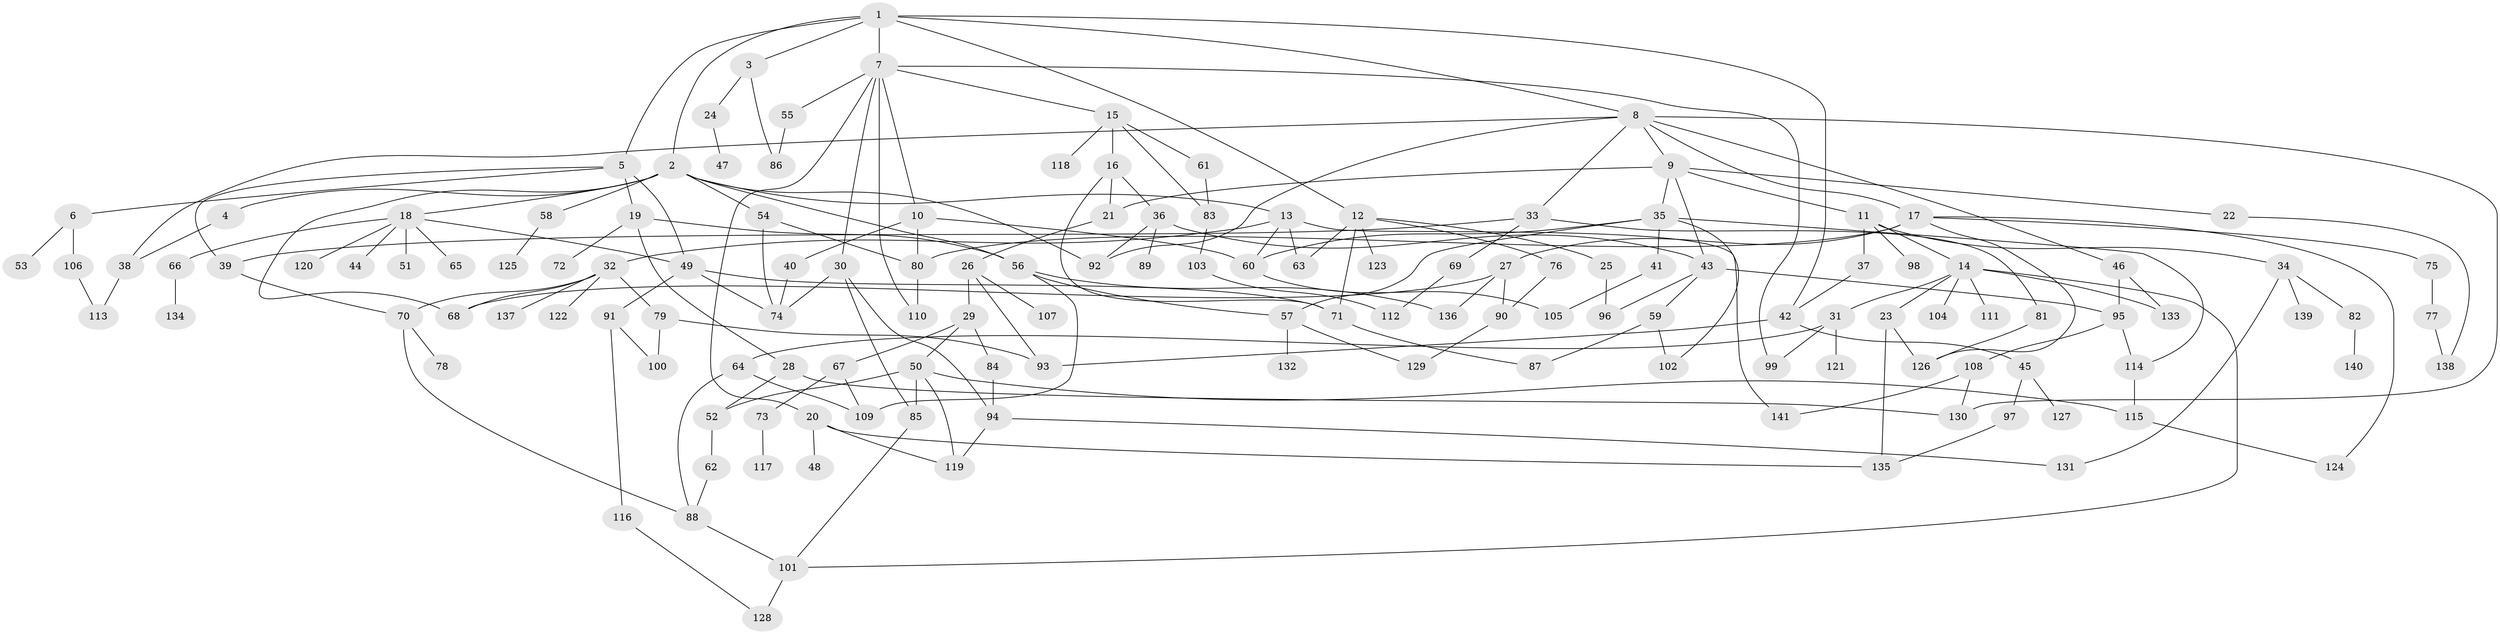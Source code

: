 // Generated by graph-tools (version 1.1) at 2025/49/03/09/25 03:49:19]
// undirected, 141 vertices, 205 edges
graph export_dot {
graph [start="1"]
  node [color=gray90,style=filled];
  1;
  2;
  3;
  4;
  5;
  6;
  7;
  8;
  9;
  10;
  11;
  12;
  13;
  14;
  15;
  16;
  17;
  18;
  19;
  20;
  21;
  22;
  23;
  24;
  25;
  26;
  27;
  28;
  29;
  30;
  31;
  32;
  33;
  34;
  35;
  36;
  37;
  38;
  39;
  40;
  41;
  42;
  43;
  44;
  45;
  46;
  47;
  48;
  49;
  50;
  51;
  52;
  53;
  54;
  55;
  56;
  57;
  58;
  59;
  60;
  61;
  62;
  63;
  64;
  65;
  66;
  67;
  68;
  69;
  70;
  71;
  72;
  73;
  74;
  75;
  76;
  77;
  78;
  79;
  80;
  81;
  82;
  83;
  84;
  85;
  86;
  87;
  88;
  89;
  90;
  91;
  92;
  93;
  94;
  95;
  96;
  97;
  98;
  99;
  100;
  101;
  102;
  103;
  104;
  105;
  106;
  107;
  108;
  109;
  110;
  111;
  112;
  113;
  114;
  115;
  116;
  117;
  118;
  119;
  120;
  121;
  122;
  123;
  124;
  125;
  126;
  127;
  128;
  129;
  130;
  131;
  132;
  133;
  134;
  135;
  136;
  137;
  138;
  139;
  140;
  141;
  1 -- 2;
  1 -- 3;
  1 -- 5;
  1 -- 7;
  1 -- 8;
  1 -- 12;
  1 -- 42;
  2 -- 4;
  2 -- 13;
  2 -- 18;
  2 -- 54;
  2 -- 56;
  2 -- 58;
  2 -- 68;
  2 -- 92;
  3 -- 24;
  3 -- 86;
  4 -- 38;
  5 -- 6;
  5 -- 19;
  5 -- 49;
  5 -- 39;
  6 -- 53;
  6 -- 106;
  7 -- 10;
  7 -- 15;
  7 -- 20;
  7 -- 30;
  7 -- 55;
  7 -- 99;
  7 -- 110;
  8 -- 9;
  8 -- 17;
  8 -- 33;
  8 -- 46;
  8 -- 130;
  8 -- 92;
  8 -- 38;
  9 -- 11;
  9 -- 22;
  9 -- 35;
  9 -- 43;
  9 -- 21;
  10 -- 40;
  10 -- 60;
  10 -- 80;
  11 -- 14;
  11 -- 34;
  11 -- 37;
  11 -- 98;
  12 -- 25;
  12 -- 76;
  12 -- 123;
  12 -- 63;
  12 -- 71;
  13 -- 32;
  13 -- 63;
  13 -- 141;
  13 -- 60;
  14 -- 23;
  14 -- 31;
  14 -- 104;
  14 -- 111;
  14 -- 133;
  14 -- 101;
  15 -- 16;
  15 -- 61;
  15 -- 83;
  15 -- 118;
  16 -- 21;
  16 -- 36;
  16 -- 71;
  17 -- 27;
  17 -- 75;
  17 -- 124;
  17 -- 126;
  17 -- 80;
  18 -- 44;
  18 -- 49;
  18 -- 51;
  18 -- 65;
  18 -- 66;
  18 -- 120;
  19 -- 28;
  19 -- 72;
  19 -- 56;
  20 -- 48;
  20 -- 135;
  20 -- 119;
  21 -- 26;
  22 -- 138;
  23 -- 126;
  23 -- 135;
  24 -- 47;
  25 -- 96;
  26 -- 29;
  26 -- 93;
  26 -- 107;
  27 -- 90;
  27 -- 136;
  27 -- 68;
  28 -- 52;
  28 -- 130;
  29 -- 50;
  29 -- 67;
  29 -- 84;
  30 -- 94;
  30 -- 85;
  30 -- 74;
  31 -- 64;
  31 -- 99;
  31 -- 121;
  32 -- 79;
  32 -- 122;
  32 -- 137;
  32 -- 70;
  32 -- 68;
  33 -- 39;
  33 -- 69;
  33 -- 81;
  34 -- 82;
  34 -- 139;
  34 -- 131;
  35 -- 41;
  35 -- 57;
  35 -- 102;
  35 -- 114;
  35 -- 60;
  36 -- 89;
  36 -- 92;
  36 -- 43;
  37 -- 42;
  38 -- 113;
  39 -- 70;
  40 -- 74;
  41 -- 105;
  42 -- 45;
  42 -- 93;
  43 -- 59;
  43 -- 95;
  43 -- 96;
  45 -- 97;
  45 -- 127;
  46 -- 95;
  46 -- 133;
  49 -- 74;
  49 -- 91;
  49 -- 71;
  50 -- 85;
  50 -- 119;
  50 -- 52;
  50 -- 115;
  52 -- 62;
  54 -- 80;
  54 -- 74;
  55 -- 86;
  56 -- 109;
  56 -- 136;
  56 -- 57;
  57 -- 129;
  57 -- 132;
  58 -- 125;
  59 -- 87;
  59 -- 102;
  60 -- 105;
  61 -- 83;
  62 -- 88;
  64 -- 88;
  64 -- 109;
  66 -- 134;
  67 -- 73;
  67 -- 109;
  69 -- 112;
  70 -- 78;
  70 -- 88;
  71 -- 87;
  73 -- 117;
  75 -- 77;
  76 -- 90;
  77 -- 138;
  79 -- 100;
  79 -- 93;
  80 -- 110;
  81 -- 126;
  82 -- 140;
  83 -- 103;
  84 -- 94;
  85 -- 101;
  88 -- 101;
  90 -- 129;
  91 -- 116;
  91 -- 100;
  94 -- 131;
  94 -- 119;
  95 -- 108;
  95 -- 114;
  97 -- 135;
  101 -- 128;
  103 -- 112;
  106 -- 113;
  108 -- 141;
  108 -- 130;
  114 -- 115;
  115 -- 124;
  116 -- 128;
}
